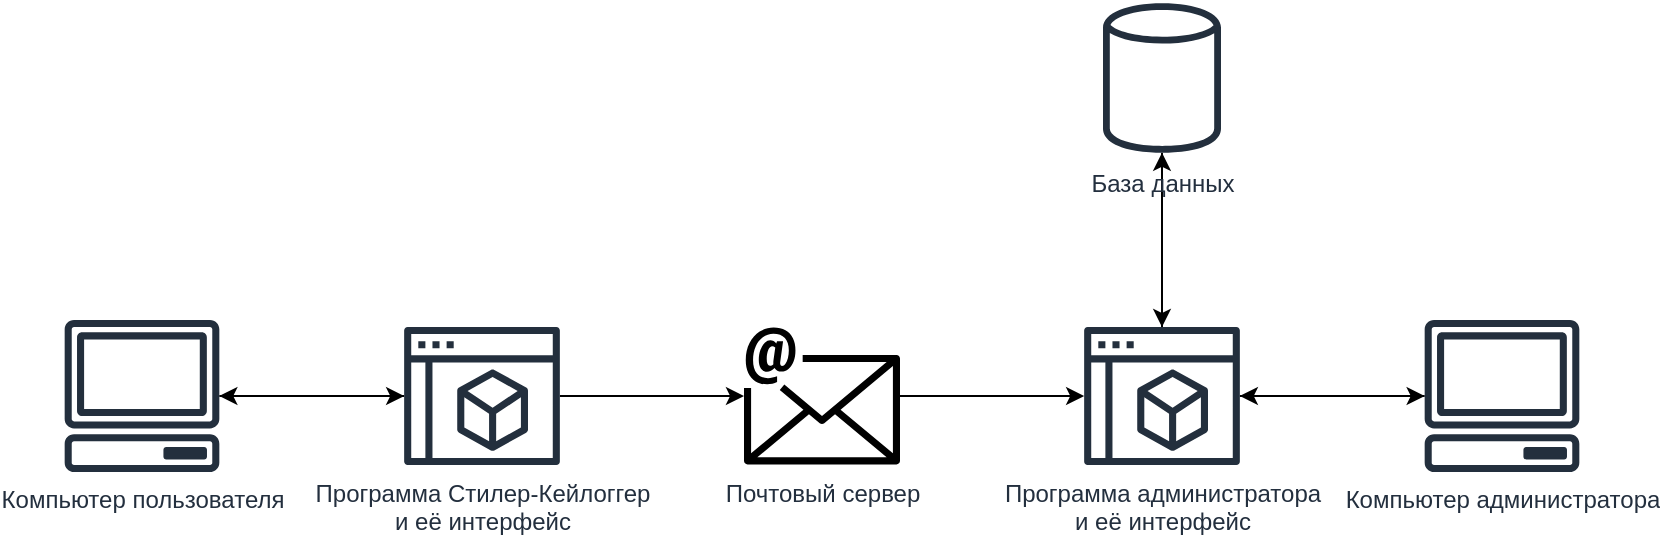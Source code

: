 <mxfile version="22.1.18" type="device">
  <diagram id="C5RBs43oDa-KdzZeNtuy" name="Page-1">
    <mxGraphModel dx="1000" dy="599" grid="0" gridSize="10" guides="1" tooltips="1" connect="1" arrows="1" fold="1" page="1" pageScale="1" pageWidth="3300" pageHeight="4681" math="0" shadow="0">
      <root>
        <mxCell id="WIyWlLk6GJQsqaUBKTNV-0" />
        <mxCell id="WIyWlLk6GJQsqaUBKTNV-1" parent="WIyWlLk6GJQsqaUBKTNV-0" />
        <mxCell id="IM4Zf2m84mBBQJSlD2BT-17" style="edgeStyle=orthogonalEdgeStyle;rounded=0;orthogonalLoop=1;jettySize=auto;html=1;" parent="WIyWlLk6GJQsqaUBKTNV-1" source="IM4Zf2m84mBBQJSlD2BT-0" target="IM4Zf2m84mBBQJSlD2BT-1" edge="1">
          <mxGeometry relative="1" as="geometry" />
        </mxCell>
        <mxCell id="IM4Zf2m84mBBQJSlD2BT-0" value="Компьютер пользователя&lt;br&gt;" style="sketch=0;outlineConnect=0;fontColor=#232F3E;gradientColor=none;fillColor=#232F3D;strokeColor=none;dashed=0;verticalLabelPosition=bottom;verticalAlign=top;align=center;html=1;fontSize=12;fontStyle=0;aspect=fixed;pointerEvents=1;shape=mxgraph.aws4.client;" parent="WIyWlLk6GJQsqaUBKTNV-1" vertex="1">
          <mxGeometry x="1210" y="284" width="78" height="76" as="geometry" />
        </mxCell>
        <mxCell id="IM4Zf2m84mBBQJSlD2BT-16" style="edgeStyle=orthogonalEdgeStyle;rounded=0;orthogonalLoop=1;jettySize=auto;html=1;" parent="WIyWlLk6GJQsqaUBKTNV-1" source="IM4Zf2m84mBBQJSlD2BT-1" target="IM4Zf2m84mBBQJSlD2BT-0" edge="1">
          <mxGeometry relative="1" as="geometry" />
        </mxCell>
        <mxCell id="IM4Zf2m84mBBQJSlD2BT-19" style="edgeStyle=orthogonalEdgeStyle;rounded=0;orthogonalLoop=1;jettySize=auto;html=1;" parent="WIyWlLk6GJQsqaUBKTNV-1" source="IM4Zf2m84mBBQJSlD2BT-1" target="IM4Zf2m84mBBQJSlD2BT-18" edge="1">
          <mxGeometry relative="1" as="geometry" />
        </mxCell>
        <mxCell id="IM4Zf2m84mBBQJSlD2BT-1" value="Программа Стилер-Кейлоггер&lt;br&gt;и её интерфейс" style="sketch=0;outlineConnect=0;fontColor=#232F3E;gradientColor=none;fillColor=#232F3D;strokeColor=none;dashed=0;verticalLabelPosition=bottom;verticalAlign=top;align=center;html=1;fontSize=12;fontStyle=0;aspect=fixed;pointerEvents=1;shape=mxgraph.aws4.management_console2;" parent="WIyWlLk6GJQsqaUBKTNV-1" vertex="1">
          <mxGeometry x="1380" y="287.5" width="78" height="69" as="geometry" />
        </mxCell>
        <mxCell id="IM4Zf2m84mBBQJSlD2BT-21" style="edgeStyle=orthogonalEdgeStyle;rounded=0;orthogonalLoop=1;jettySize=auto;html=1;" parent="WIyWlLk6GJQsqaUBKTNV-1" source="IM4Zf2m84mBBQJSlD2BT-18" target="IM4Zf2m84mBBQJSlD2BT-20" edge="1">
          <mxGeometry relative="1" as="geometry" />
        </mxCell>
        <mxCell id="IM4Zf2m84mBBQJSlD2BT-18" value="Почтовый сервер" style="sketch=0;outlineConnect=0;fontColor=#232F3E;gradientColor=none;fillColor=#000000;strokeColor=none;dashed=0;verticalLabelPosition=bottom;verticalAlign=top;align=center;html=1;fontSize=12;fontStyle=0;aspect=fixed;shape=mxgraph.aws4.email;" parent="WIyWlLk6GJQsqaUBKTNV-1" vertex="1">
          <mxGeometry x="1550" y="287.5" width="78" height="69" as="geometry" />
        </mxCell>
        <mxCell id="IM4Zf2m84mBBQJSlD2BT-23" style="edgeStyle=orthogonalEdgeStyle;rounded=0;orthogonalLoop=1;jettySize=auto;html=1;" parent="WIyWlLk6GJQsqaUBKTNV-1" source="IM4Zf2m84mBBQJSlD2BT-20" target="IM4Zf2m84mBBQJSlD2BT-22" edge="1">
          <mxGeometry relative="1" as="geometry" />
        </mxCell>
        <mxCell id="IM4Zf2m84mBBQJSlD2BT-26" style="edgeStyle=orthogonalEdgeStyle;rounded=0;orthogonalLoop=1;jettySize=auto;html=1;" parent="WIyWlLk6GJQsqaUBKTNV-1" source="IM4Zf2m84mBBQJSlD2BT-20" target="IM4Zf2m84mBBQJSlD2BT-25" edge="1">
          <mxGeometry relative="1" as="geometry" />
        </mxCell>
        <mxCell id="IM4Zf2m84mBBQJSlD2BT-20" value="Программа администратора&lt;br&gt;и её интерфейс" style="sketch=0;outlineConnect=0;fontColor=#232F3E;gradientColor=none;fillColor=#232F3D;strokeColor=none;dashed=0;verticalLabelPosition=bottom;verticalAlign=top;align=center;html=1;fontSize=12;fontStyle=0;aspect=fixed;pointerEvents=1;shape=mxgraph.aws4.management_console2;" parent="WIyWlLk6GJQsqaUBKTNV-1" vertex="1">
          <mxGeometry x="1720" y="287.5" width="78" height="69" as="geometry" />
        </mxCell>
        <mxCell id="IM4Zf2m84mBBQJSlD2BT-24" style="edgeStyle=orthogonalEdgeStyle;rounded=0;orthogonalLoop=1;jettySize=auto;html=1;" parent="WIyWlLk6GJQsqaUBKTNV-1" source="IM4Zf2m84mBBQJSlD2BT-22" target="IM4Zf2m84mBBQJSlD2BT-20" edge="1">
          <mxGeometry relative="1" as="geometry" />
        </mxCell>
        <mxCell id="IM4Zf2m84mBBQJSlD2BT-22" value="Компьютер администратора" style="sketch=0;outlineConnect=0;fontColor=#232F3E;gradientColor=none;fillColor=#232F3D;strokeColor=none;dashed=0;verticalLabelPosition=bottom;verticalAlign=top;align=center;html=1;fontSize=12;fontStyle=0;aspect=fixed;pointerEvents=1;shape=mxgraph.aws4.client;" parent="WIyWlLk6GJQsqaUBKTNV-1" vertex="1">
          <mxGeometry x="1890" y="284" width="78" height="76" as="geometry" />
        </mxCell>
        <mxCell id="IM4Zf2m84mBBQJSlD2BT-28" style="edgeStyle=orthogonalEdgeStyle;rounded=0;orthogonalLoop=1;jettySize=auto;html=1;" parent="WIyWlLk6GJQsqaUBKTNV-1" source="IM4Zf2m84mBBQJSlD2BT-25" target="IM4Zf2m84mBBQJSlD2BT-20" edge="1">
          <mxGeometry relative="1" as="geometry" />
        </mxCell>
        <mxCell id="IM4Zf2m84mBBQJSlD2BT-25" value="База данных&lt;br&gt;" style="sketch=0;outlineConnect=0;fontColor=#232F3E;gradientColor=none;fillColor=#232F3D;strokeColor=none;dashed=0;verticalLabelPosition=bottom;verticalAlign=top;align=center;html=1;fontSize=12;fontStyle=0;aspect=fixed;pointerEvents=1;shape=mxgraph.aws4.generic_database;" parent="WIyWlLk6GJQsqaUBKTNV-1" vertex="1">
          <mxGeometry x="1729.5" y="124" width="59" height="78" as="geometry" />
        </mxCell>
      </root>
    </mxGraphModel>
  </diagram>
</mxfile>
